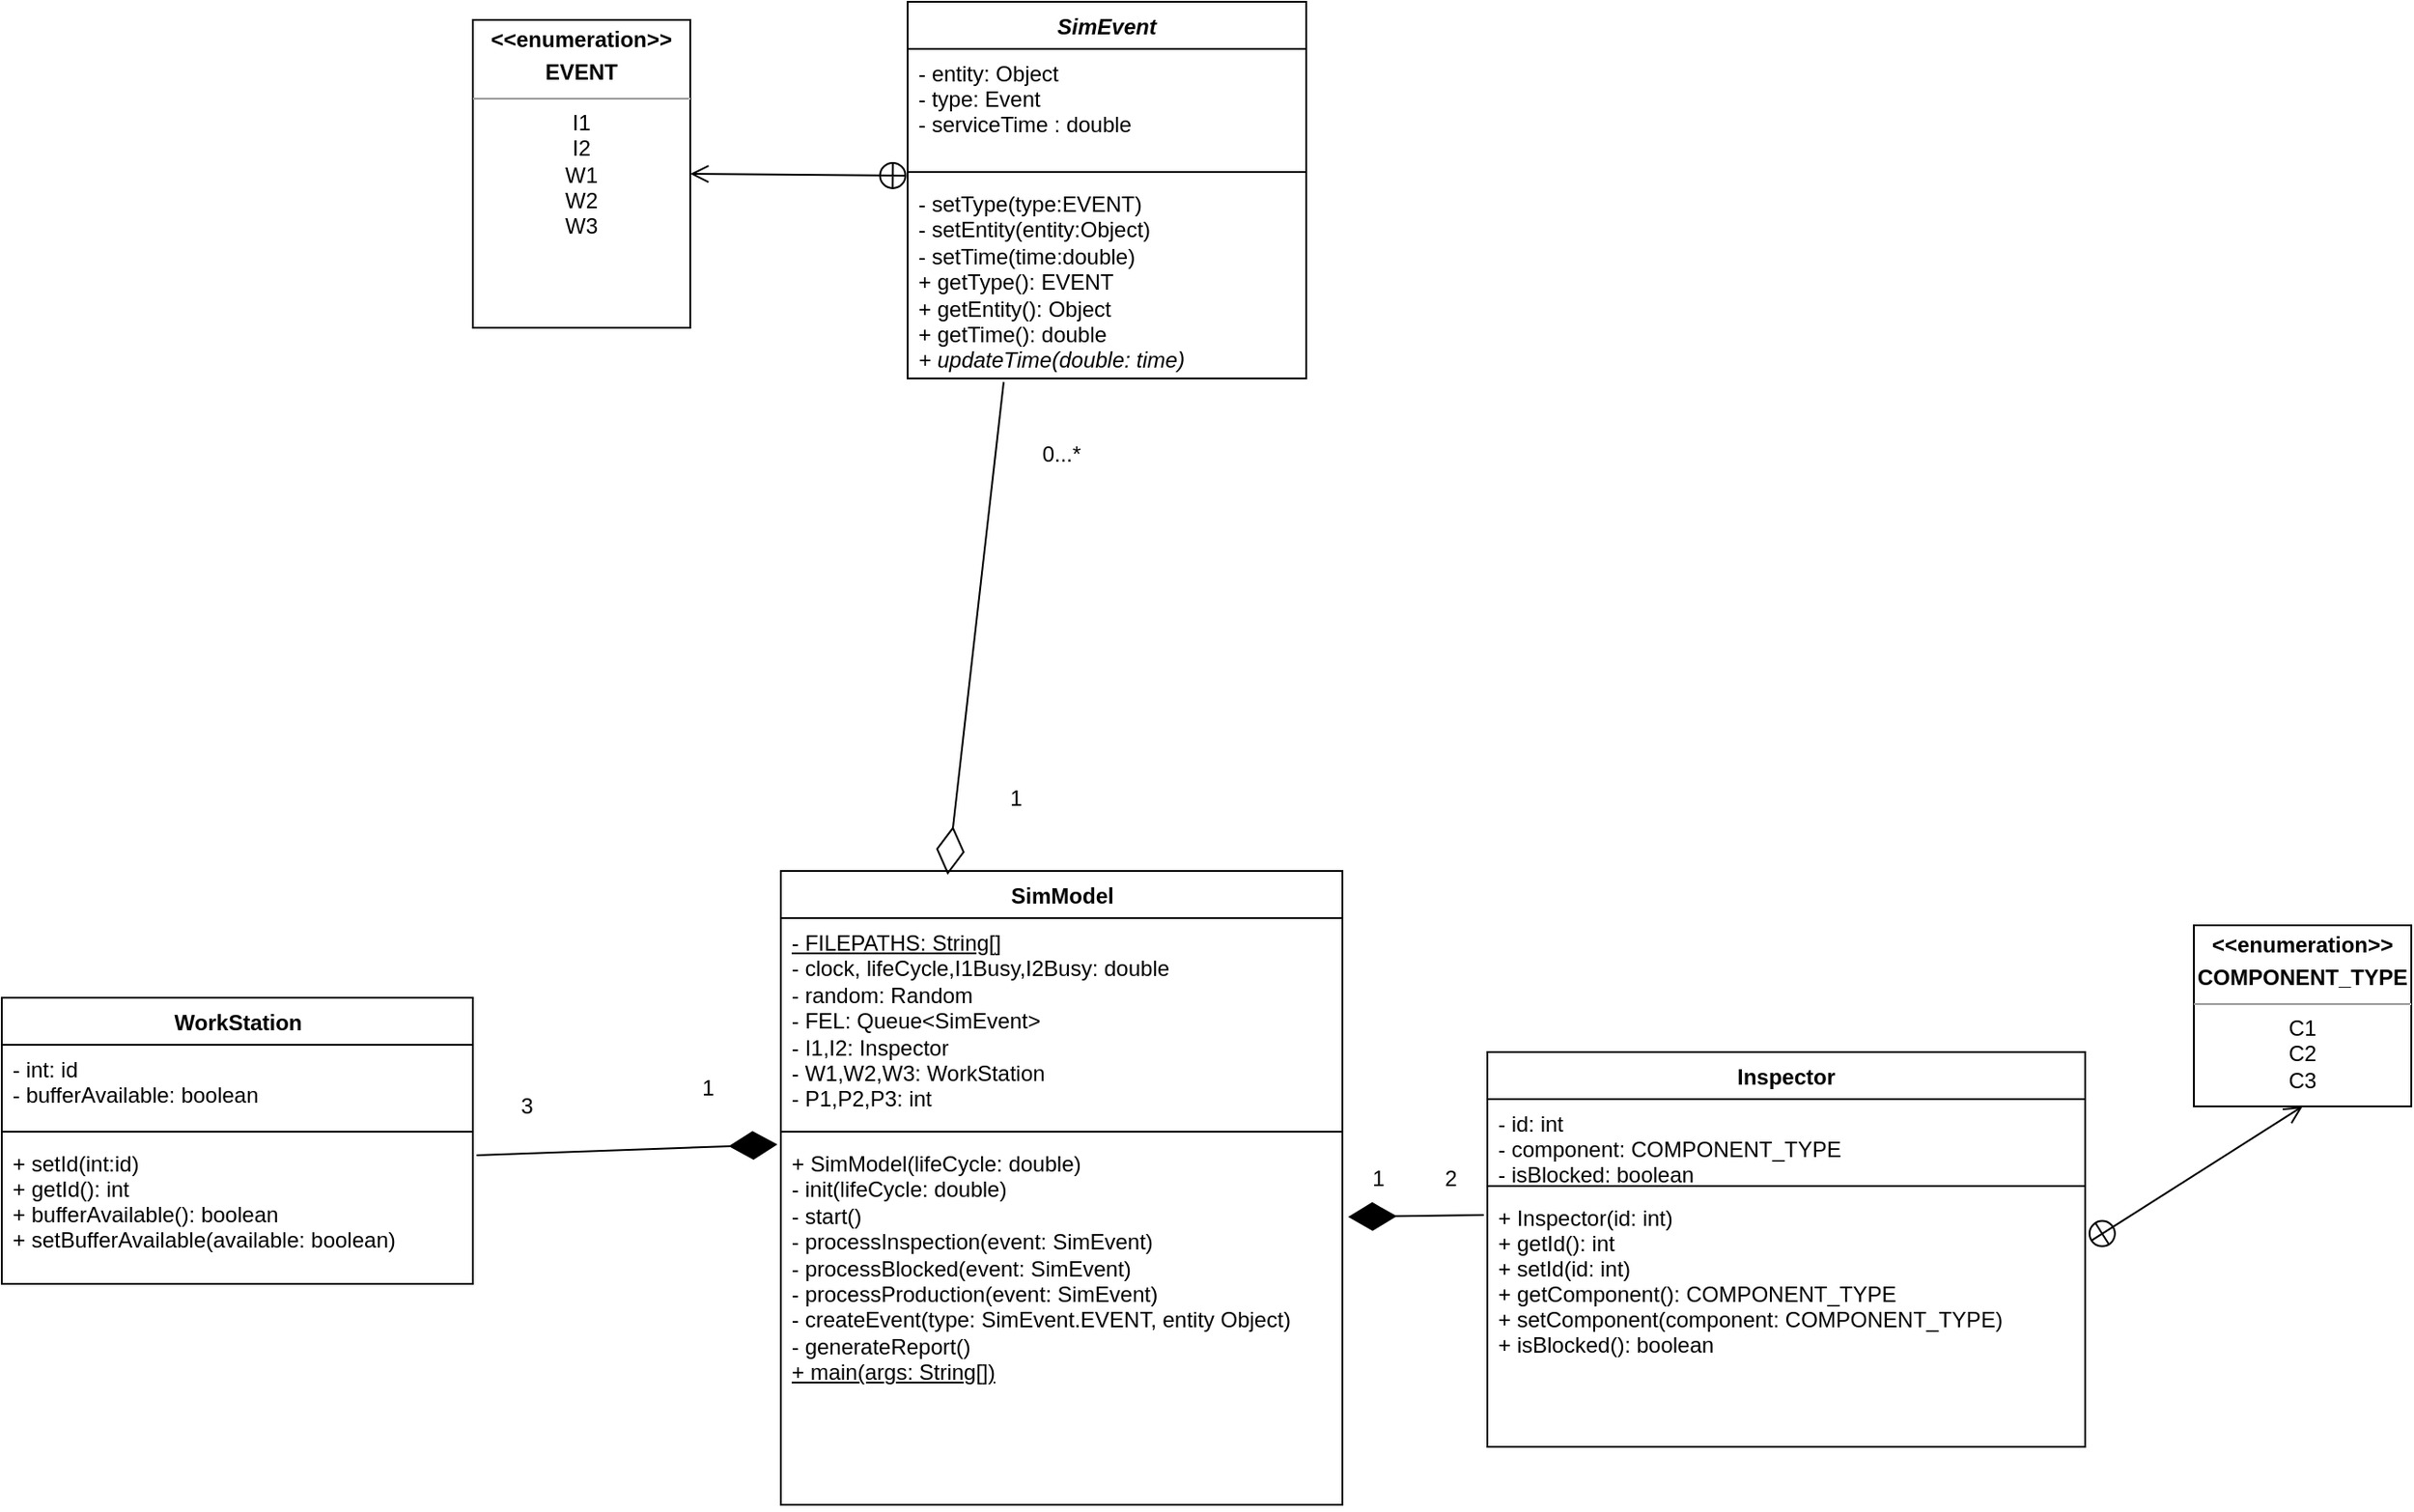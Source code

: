 <mxfile version="14.4.3" type="device"><diagram id="N2OHKAIDnTDmZMZ2inHI" name="Page-1"><mxGraphModel dx="2912" dy="1154" grid="1" gridSize="10" guides="1" tooltips="1" connect="1" arrows="1" fold="1" page="1" pageScale="1" pageWidth="850" pageHeight="1100" math="0" shadow="0"><root><mxCell id="0"/><mxCell id="1" parent="0"/><mxCell id="T_2WaHDmNIjuDab_PpPU-9" value="Inspector" style="swimlane;fontStyle=1;align=center;verticalAlign=top;childLayout=stackLayout;horizontal=1;startSize=26;horizontalStack=0;resizeParent=1;resizeParentMax=0;resizeLast=0;collapsible=1;marginBottom=0;" vertex="1" parent="1"><mxGeometry x="570" y="780" width="330" height="218" as="geometry"/></mxCell><mxCell id="T_2WaHDmNIjuDab_PpPU-10" value="- id: int&#10;- component: COMPONENT_TYPE&#10;- isBlocked: boolean" style="text;strokeColor=none;fillColor=none;align=left;verticalAlign=top;spacingLeft=4;spacingRight=4;overflow=hidden;rotatable=0;points=[[0,0.5],[1,0.5]];portConstraint=eastwest;" vertex="1" parent="T_2WaHDmNIjuDab_PpPU-9"><mxGeometry y="26" width="330" height="44" as="geometry"/></mxCell><mxCell id="T_2WaHDmNIjuDab_PpPU-11" value="" style="line;strokeWidth=1;fillColor=none;align=left;verticalAlign=middle;spacingTop=-1;spacingLeft=3;spacingRight=3;rotatable=0;labelPosition=right;points=[];portConstraint=eastwest;" vertex="1" parent="T_2WaHDmNIjuDab_PpPU-9"><mxGeometry y="70" width="330" height="8" as="geometry"/></mxCell><mxCell id="T_2WaHDmNIjuDab_PpPU-12" value="+ Inspector(id: int)&#10;+ getId(): int&#10;+ setId(id: int)&#10;+ getComponent(): COMPONENT_TYPE&#10;+ setComponent(component: COMPONENT_TYPE)&#10;+ isBlocked(): boolean" style="text;strokeColor=none;fillColor=none;align=left;verticalAlign=top;spacingLeft=4;spacingRight=4;overflow=hidden;rotatable=0;points=[[0,0.5],[1,0.5]];portConstraint=eastwest;" vertex="1" parent="T_2WaHDmNIjuDab_PpPU-9"><mxGeometry y="78" width="330" height="140" as="geometry"/></mxCell><mxCell id="T_2WaHDmNIjuDab_PpPU-13" value="SimEvent" style="swimlane;fontStyle=3;align=center;verticalAlign=top;childLayout=stackLayout;horizontal=1;startSize=26;horizontalStack=0;resizeParent=1;resizeParentMax=0;resizeLast=0;collapsible=1;marginBottom=0;" vertex="1" parent="1"><mxGeometry x="250" y="200" width="220" height="208" as="geometry"/></mxCell><mxCell id="T_2WaHDmNIjuDab_PpPU-14" value="- entity: Object&#10;- type: Event&#10;- serviceTime : double" style="text;strokeColor=none;fillColor=none;align=left;verticalAlign=top;spacingLeft=4;spacingRight=4;overflow=hidden;rotatable=0;points=[[0,0.5],[1,0.5]];portConstraint=eastwest;" vertex="1" parent="T_2WaHDmNIjuDab_PpPU-13"><mxGeometry y="26" width="220" height="64" as="geometry"/></mxCell><mxCell id="T_2WaHDmNIjuDab_PpPU-15" value="" style="line;strokeWidth=1;fillColor=none;align=left;verticalAlign=middle;spacingTop=-1;spacingLeft=3;spacingRight=3;rotatable=0;labelPosition=right;points=[];portConstraint=eastwest;" vertex="1" parent="T_2WaHDmNIjuDab_PpPU-13"><mxGeometry y="90" width="220" height="8" as="geometry"/></mxCell><mxCell id="T_2WaHDmNIjuDab_PpPU-16" value="- setType(type:EVENT)&lt;br&gt;- setEntity(entity:Object)&lt;br&gt;- setTime(time:double)&lt;br&gt;+ getType(): EVENT&lt;br&gt;+ getEntity(): Object&lt;br&gt;+ getTime(): double&lt;br&gt;&lt;i&gt;+ updateTime(double: time)&lt;/i&gt;" style="text;strokeColor=none;fillColor=none;align=left;verticalAlign=top;spacingLeft=4;spacingRight=4;overflow=hidden;rotatable=0;points=[[0,0.5],[1,0.5]];portConstraint=eastwest;html=1;" vertex="1" parent="T_2WaHDmNIjuDab_PpPU-13"><mxGeometry y="98" width="220" height="110" as="geometry"/></mxCell><mxCell id="T_2WaHDmNIjuDab_PpPU-17" value="&lt;p style=&quot;margin: 0px ; margin-top: 4px ; text-align: center&quot;&gt;&lt;b&gt;&amp;lt;&amp;lt;enumeration&amp;gt;&amp;gt;&lt;/b&gt;&lt;/p&gt;&lt;p style=&quot;margin: 0px ; margin-top: 4px ; text-align: center&quot;&gt;&lt;b&gt;EVENT&lt;/b&gt;&lt;/p&gt;&lt;hr size=&quot;1&quot;&gt;&lt;div style=&quot;height: 2px&quot;&gt;&lt;div style=&quot;text-align: center&quot;&gt;&lt;span&gt;I1&lt;/span&gt;&lt;/div&gt;&lt;div style=&quot;text-align: center&quot;&gt;&lt;span&gt;I2&lt;/span&gt;&lt;/div&gt;&lt;div style=&quot;text-align: center&quot;&gt;&lt;span&gt;W1&lt;/span&gt;&lt;/div&gt;&lt;div style=&quot;text-align: center&quot;&gt;&lt;span&gt;W2&lt;/span&gt;&lt;/div&gt;&lt;div style=&quot;text-align: center&quot;&gt;&lt;span&gt;W3&lt;/span&gt;&lt;/div&gt;&lt;/div&gt;" style="verticalAlign=top;align=left;overflow=fill;fontSize=12;fontFamily=Helvetica;html=1;" vertex="1" parent="1"><mxGeometry x="10" y="210" width="120" height="170" as="geometry"/></mxCell><mxCell id="T_2WaHDmNIjuDab_PpPU-19" value="SimModel" style="swimlane;fontStyle=1;align=center;verticalAlign=top;childLayout=stackLayout;horizontal=1;startSize=26;horizontalStack=0;resizeParent=1;resizeParentMax=0;resizeLast=0;collapsible=1;marginBottom=0;html=1;" vertex="1" parent="1"><mxGeometry x="180" y="680" width="310" height="350" as="geometry"/></mxCell><mxCell id="T_2WaHDmNIjuDab_PpPU-20" value="&lt;u&gt;- FILEPATHS: String[]&lt;br&gt;&lt;/u&gt;- clock, lifeCycle,I1Busy,I2Busy: double&lt;br&gt;- random: Random&lt;br&gt;- FEL: Queue&amp;lt;SimEvent&amp;gt;&lt;br&gt;- I1,I2: Inspector&lt;br&gt;- W1,W2,W3: WorkStation&lt;br&gt;- P1,P2,P3: int" style="text;strokeColor=none;fillColor=none;align=left;verticalAlign=top;spacingLeft=4;spacingRight=4;overflow=hidden;rotatable=0;points=[[0,0.5],[1,0.5]];portConstraint=eastwest;fontStyle=0;html=1;" vertex="1" parent="T_2WaHDmNIjuDab_PpPU-19"><mxGeometry y="26" width="310" height="114" as="geometry"/></mxCell><mxCell id="T_2WaHDmNIjuDab_PpPU-21" value="" style="line;strokeWidth=1;fillColor=none;align=left;verticalAlign=middle;spacingTop=-1;spacingLeft=3;spacingRight=3;rotatable=0;labelPosition=right;points=[];portConstraint=eastwest;" vertex="1" parent="T_2WaHDmNIjuDab_PpPU-19"><mxGeometry y="140" width="310" height="8" as="geometry"/></mxCell><mxCell id="T_2WaHDmNIjuDab_PpPU-22" value="+ SimModel(lifeCycle: double)&lt;br&gt;- init(lifeCycle: double)&lt;br&gt;- start()&lt;br&gt;- processInspection(event: SimEvent)&lt;br&gt;- processBlocked(event: SimEvent)&lt;br&gt;- processProduction(event: SimEvent)&lt;br&gt;- createEvent(type: SimEvent.EVENT, entity Object)&lt;br&gt;- generateReport()&lt;br&gt;&lt;u&gt;+ main(args: String[])&lt;/u&gt;" style="text;strokeColor=none;fillColor=none;align=left;verticalAlign=top;spacingLeft=4;spacingRight=4;overflow=hidden;rotatable=0;points=[[0,0.5],[1,0.5]];portConstraint=eastwest;fontStyle=0;html=1;" vertex="1" parent="T_2WaHDmNIjuDab_PpPU-19"><mxGeometry y="148" width="310" height="202" as="geometry"/></mxCell><mxCell id="T_2WaHDmNIjuDab_PpPU-23" value="&lt;p style=&quot;margin: 0px ; margin-top: 4px ; text-align: center&quot;&gt;&lt;b&gt;&amp;lt;&amp;lt;enumeration&amp;gt;&amp;gt;&lt;/b&gt;&lt;/p&gt;&lt;p style=&quot;margin: 0px ; margin-top: 4px ; text-align: center&quot;&gt;&lt;b&gt;COMPONENT_TYPE&lt;/b&gt;&lt;/p&gt;&lt;hr size=&quot;1&quot;&gt;&lt;div style=&quot;height: 2px&quot;&gt;&lt;div style=&quot;text-align: center&quot;&gt;C1&lt;/div&gt;&lt;div style=&quot;text-align: center&quot;&gt;C2&lt;/div&gt;&lt;div style=&quot;text-align: center&quot;&gt;C3&lt;/div&gt;&lt;/div&gt;" style="verticalAlign=top;align=left;overflow=fill;fontSize=12;fontFamily=Helvetica;html=1;" vertex="1" parent="1"><mxGeometry x="960" y="710" width="120" height="100" as="geometry"/></mxCell><mxCell id="T_2WaHDmNIjuDab_PpPU-30" value="WorkStation" style="swimlane;fontStyle=1;align=center;verticalAlign=top;childLayout=stackLayout;horizontal=1;startSize=26;horizontalStack=0;resizeParent=1;resizeParentMax=0;resizeLast=0;collapsible=1;marginBottom=0;html=1;" vertex="1" parent="1"><mxGeometry x="-250" y="750" width="260" height="158" as="geometry"/></mxCell><mxCell id="T_2WaHDmNIjuDab_PpPU-31" value="- int: id&#10;- bufferAvailable: boolean" style="text;strokeColor=none;fillColor=none;align=left;verticalAlign=top;spacingLeft=4;spacingRight=4;overflow=hidden;rotatable=0;points=[[0,0.5],[1,0.5]];portConstraint=eastwest;" vertex="1" parent="T_2WaHDmNIjuDab_PpPU-30"><mxGeometry y="26" width="260" height="44" as="geometry"/></mxCell><mxCell id="T_2WaHDmNIjuDab_PpPU-32" value="" style="line;strokeWidth=1;fillColor=none;align=left;verticalAlign=middle;spacingTop=-1;spacingLeft=3;spacingRight=3;rotatable=0;labelPosition=right;points=[];portConstraint=eastwest;" vertex="1" parent="T_2WaHDmNIjuDab_PpPU-30"><mxGeometry y="70" width="260" height="8" as="geometry"/></mxCell><mxCell id="T_2WaHDmNIjuDab_PpPU-33" value="+ setId(int:id)&#10;+ getId(): int&#10;+ bufferAvailable(): boolean&#10;+ setBufferAvailable(available: boolean)" style="text;strokeColor=none;fillColor=none;align=left;verticalAlign=top;spacingLeft=4;spacingRight=4;overflow=hidden;rotatable=0;points=[[0,0.5],[1,0.5]];portConstraint=eastwest;" vertex="1" parent="T_2WaHDmNIjuDab_PpPU-30"><mxGeometry y="78" width="260" height="80" as="geometry"/></mxCell><mxCell id="T_2WaHDmNIjuDab_PpPU-40" value="" style="endArrow=diamondThin;endFill=0;endSize=24;html=1;entryX=0.297;entryY=0.006;entryDx=0;entryDy=0;entryPerimeter=0;exitX=0.241;exitY=1.018;exitDx=0;exitDy=0;exitPerimeter=0;" edge="1" parent="1" source="T_2WaHDmNIjuDab_PpPU-16" target="T_2WaHDmNIjuDab_PpPU-19"><mxGeometry width="160" relative="1" as="geometry"><mxPoint x="360" y="480" as="sourcePoint"/><mxPoint x="520" y="480" as="targetPoint"/></mxGeometry></mxCell><mxCell id="T_2WaHDmNIjuDab_PpPU-41" value="" style="endArrow=open;startArrow=circlePlus;endFill=0;startFill=0;endSize=8;html=1;exitX=1.008;exitY=0.19;exitDx=0;exitDy=0;exitPerimeter=0;entryX=0.5;entryY=1;entryDx=0;entryDy=0;" edge="1" parent="1" source="T_2WaHDmNIjuDab_PpPU-12" target="T_2WaHDmNIjuDab_PpPU-23"><mxGeometry width="160" relative="1" as="geometry"><mxPoint x="350" y="360" as="sourcePoint"/><mxPoint x="510" y="360" as="targetPoint"/></mxGeometry></mxCell><mxCell id="T_2WaHDmNIjuDab_PpPU-42" value="" style="endArrow=open;startArrow=circlePlus;endFill=0;startFill=0;endSize=8;html=1;entryX=1;entryY=0.5;entryDx=0;entryDy=0;exitX=-0.001;exitY=-0.018;exitDx=0;exitDy=0;exitPerimeter=0;" edge="1" parent="1" source="T_2WaHDmNIjuDab_PpPU-16" target="T_2WaHDmNIjuDab_PpPU-17"><mxGeometry width="160" relative="1" as="geometry"><mxPoint x="350" y="360" as="sourcePoint"/><mxPoint x="510" y="360" as="targetPoint"/></mxGeometry></mxCell><mxCell id="T_2WaHDmNIjuDab_PpPU-43" value="" style="endArrow=diamondThin;endFill=1;endSize=24;html=1;entryX=1.01;entryY=0.213;entryDx=0;entryDy=0;entryPerimeter=0;exitX=-0.006;exitY=0.086;exitDx=0;exitDy=0;exitPerimeter=0;" edge="1" parent="1" source="T_2WaHDmNIjuDab_PpPU-12" target="T_2WaHDmNIjuDab_PpPU-22"><mxGeometry width="160" relative="1" as="geometry"><mxPoint x="320" y="840" as="sourcePoint"/><mxPoint x="480" y="840" as="targetPoint"/></mxGeometry></mxCell><mxCell id="T_2WaHDmNIjuDab_PpPU-44" value="" style="endArrow=diamondThin;endFill=1;endSize=24;html=1;entryX=-0.006;entryY=0.015;entryDx=0;entryDy=0;entryPerimeter=0;exitX=1.008;exitY=0.113;exitDx=0;exitDy=0;exitPerimeter=0;" edge="1" parent="1" source="T_2WaHDmNIjuDab_PpPU-33" target="T_2WaHDmNIjuDab_PpPU-22"><mxGeometry width="160" relative="1" as="geometry"><mxPoint x="578.02" y="880.04" as="sourcePoint"/><mxPoint x="503.1" y="881.026" as="targetPoint"/></mxGeometry></mxCell><mxCell id="T_2WaHDmNIjuDab_PpPU-45" value="1" style="text;html=1;strokeColor=none;fillColor=none;align=center;verticalAlign=middle;whiteSpace=wrap;rounded=0;" vertex="1" parent="1"><mxGeometry x="290" y="630" width="40" height="20" as="geometry"/></mxCell><mxCell id="T_2WaHDmNIjuDab_PpPU-46" value="1" style="text;html=1;strokeColor=none;fillColor=none;align=center;verticalAlign=middle;whiteSpace=wrap;rounded=0;" vertex="1" parent="1"><mxGeometry x="120" y="790" width="40" height="20" as="geometry"/></mxCell><mxCell id="T_2WaHDmNIjuDab_PpPU-47" value="1" style="text;html=1;strokeColor=none;fillColor=none;align=center;verticalAlign=middle;whiteSpace=wrap;rounded=0;" vertex="1" parent="1"><mxGeometry x="490" y="840" width="40" height="20" as="geometry"/></mxCell><mxCell id="T_2WaHDmNIjuDab_PpPU-48" value="3" style="text;html=1;strokeColor=none;fillColor=none;align=center;verticalAlign=middle;whiteSpace=wrap;rounded=0;" vertex="1" parent="1"><mxGeometry x="20" y="800" width="40" height="20" as="geometry"/></mxCell><mxCell id="T_2WaHDmNIjuDab_PpPU-49" value="2" style="text;html=1;strokeColor=none;fillColor=none;align=center;verticalAlign=middle;whiteSpace=wrap;rounded=0;" vertex="1" parent="1"><mxGeometry x="530" y="840" width="40" height="20" as="geometry"/></mxCell><mxCell id="T_2WaHDmNIjuDab_PpPU-50" value="0...*" style="text;html=1;strokeColor=none;fillColor=none;align=center;verticalAlign=middle;whiteSpace=wrap;rounded=0;" vertex="1" parent="1"><mxGeometry x="315" y="440" width="40" height="20" as="geometry"/></mxCell></root></mxGraphModel></diagram></mxfile>